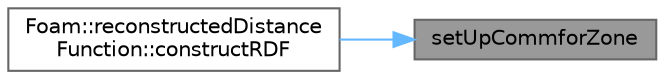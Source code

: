 digraph "setUpCommforZone"
{
 // LATEX_PDF_SIZE
  bgcolor="transparent";
  edge [fontname=Helvetica,fontsize=10,labelfontname=Helvetica,labelfontsize=10];
  node [fontname=Helvetica,fontsize=10,shape=box,height=0.2,width=0.4];
  rankdir="RL";
  Node1 [id="Node000001",label="setUpCommforZone",height=0.2,width=0.4,color="gray40", fillcolor="grey60", style="filled", fontcolor="black",tooltip=" "];
  Node1 -> Node2 [id="edge1_Node000001_Node000002",dir="back",color="steelblue1",style="solid",tooltip=" "];
  Node2 [id="Node000002",label="Foam::reconstructedDistance\lFunction::constructRDF",height=0.2,width=0.4,color="grey40", fillcolor="white", style="filled",URL="$classFoam_1_1reconstructedDistanceFunction.html#abea8ef152bf152a77389e1a0c9b24cf7",tooltip=" "];
}
